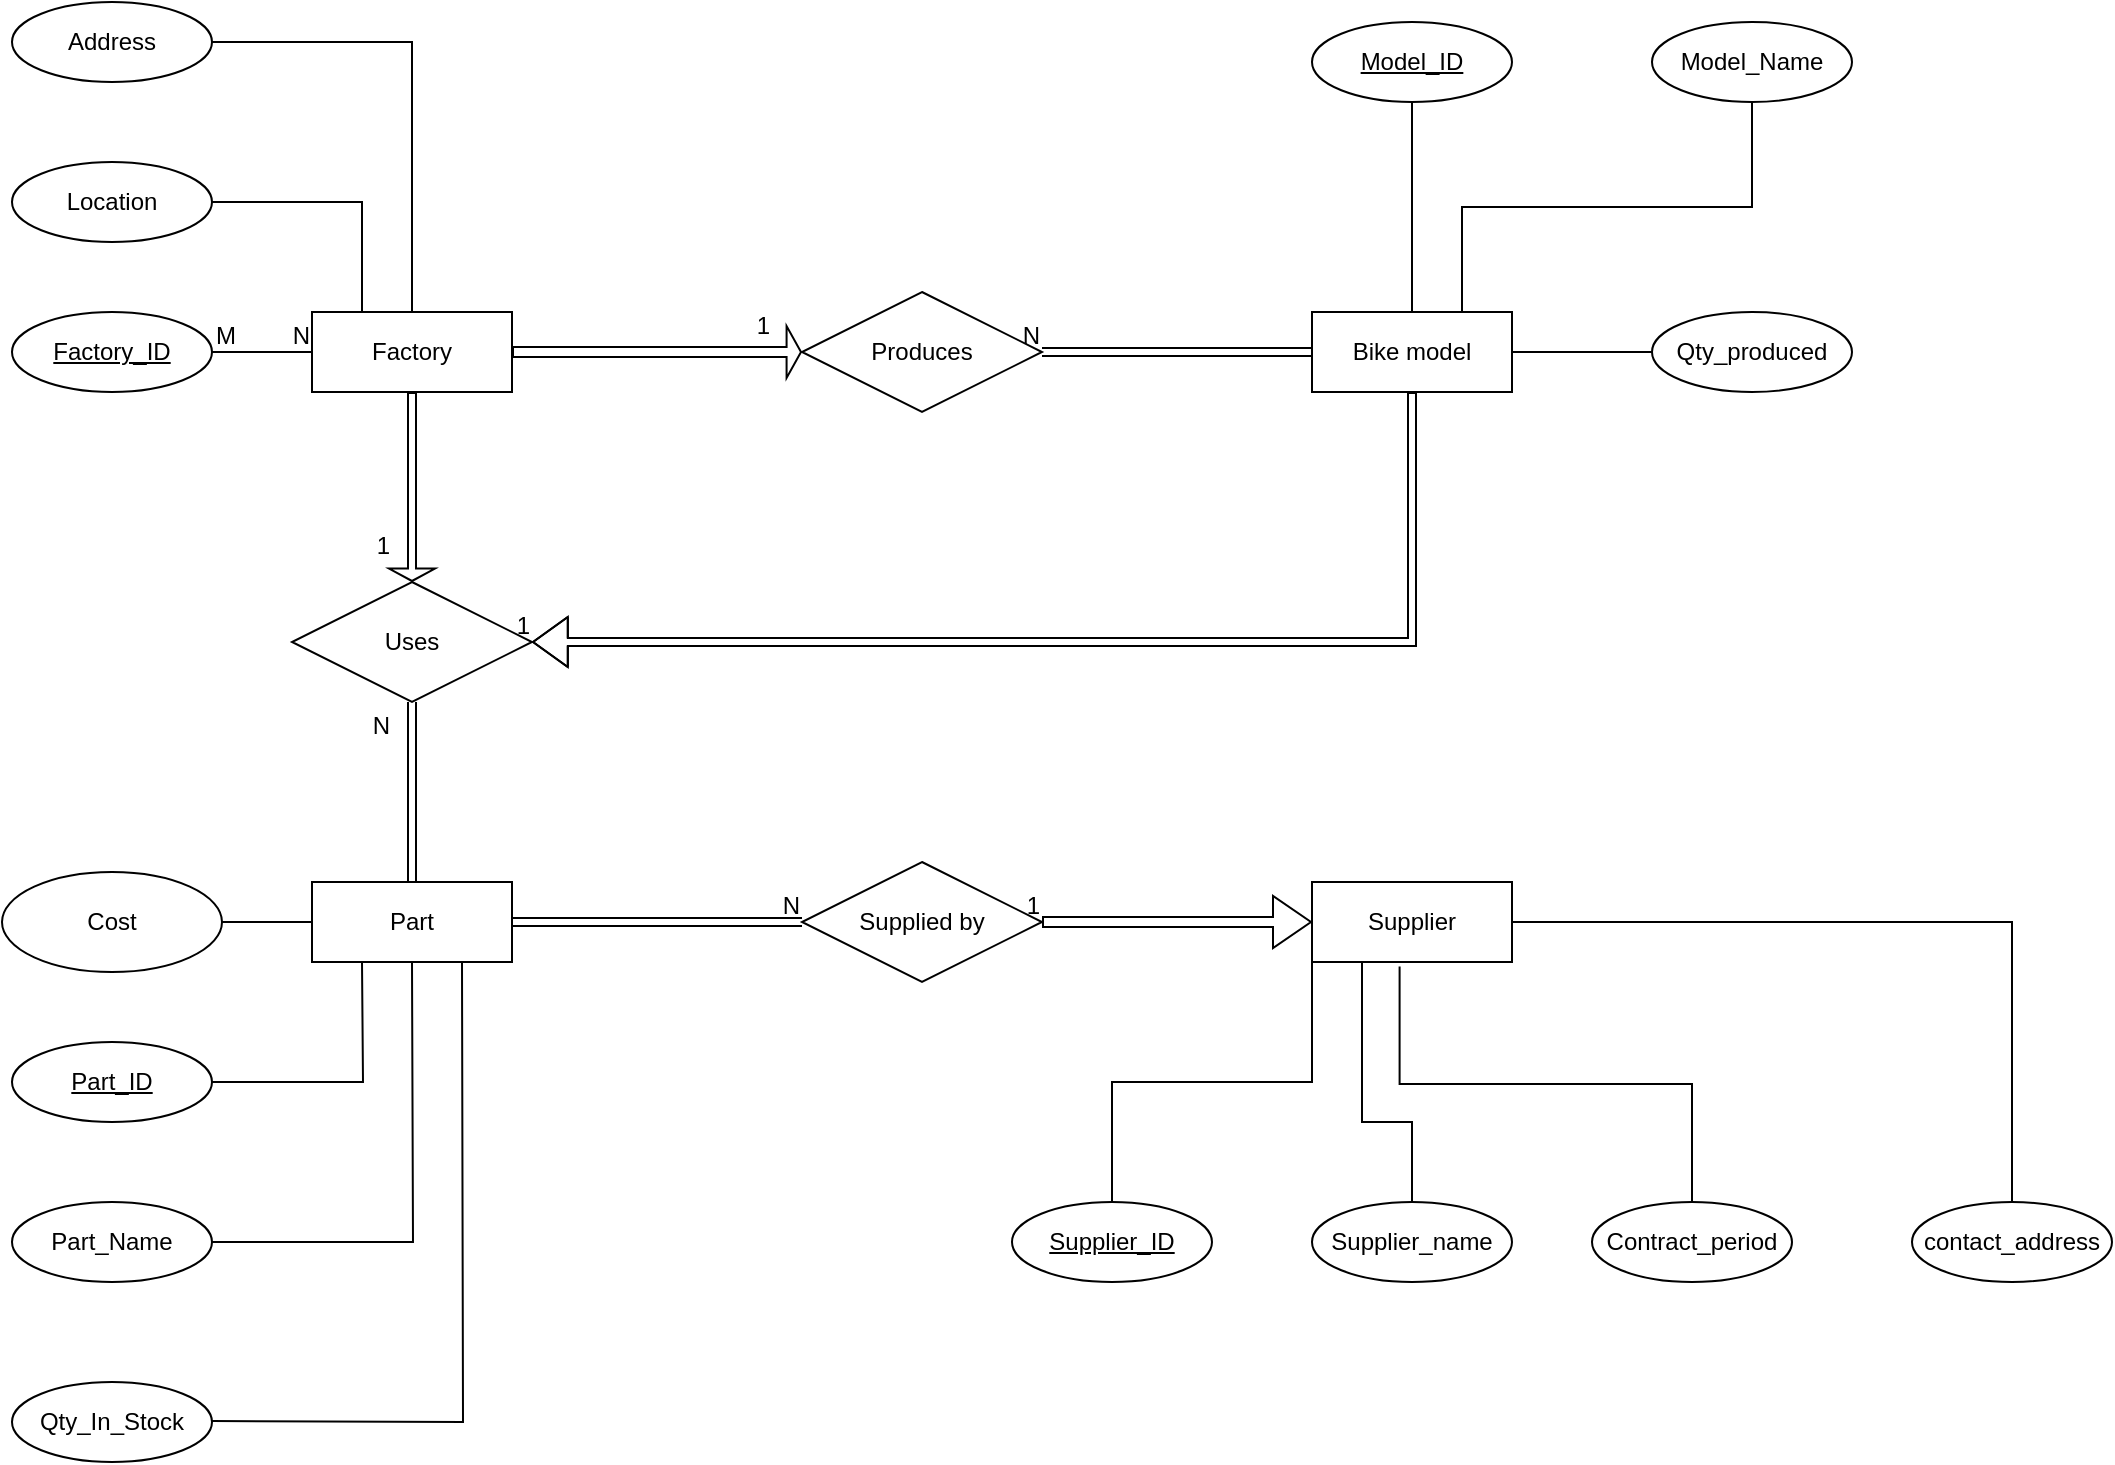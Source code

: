 <mxfile version="24.7.14">
  <diagram id="R2lEEEUBdFMjLlhIrx00" name="Page-1">
    <mxGraphModel dx="1846" dy="581" grid="1" gridSize="10" guides="1" tooltips="1" connect="1" arrows="1" fold="1" page="1" pageScale="1" pageWidth="850" pageHeight="1100" math="0" shadow="0" extFonts="Permanent Marker^https://fonts.googleapis.com/css?family=Permanent+Marker">
      <root>
        <mxCell id="0" />
        <mxCell id="1" parent="0" />
        <mxCell id="lG-DeSuz2KqsoeOrAYIB-4" value="Factory" style="whiteSpace=wrap;html=1;align=center;" parent="1" vertex="1">
          <mxGeometry x="120" y="235" width="100" height="40" as="geometry" />
        </mxCell>
        <mxCell id="lG-DeSuz2KqsoeOrAYIB-5" value="Bike model" style="whiteSpace=wrap;html=1;align=center;" parent="1" vertex="1">
          <mxGeometry x="620" y="235" width="100" height="40" as="geometry" />
        </mxCell>
        <mxCell id="lG-DeSuz2KqsoeOrAYIB-6" value="Supplier" style="whiteSpace=wrap;html=1;align=center;" parent="1" vertex="1">
          <mxGeometry x="620" y="520" width="100" height="40" as="geometry" />
        </mxCell>
        <mxCell id="lG-DeSuz2KqsoeOrAYIB-8" value="Supplied by" style="shape=rhombus;perimeter=rhombusPerimeter;whiteSpace=wrap;html=1;align=center;" parent="1" vertex="1">
          <mxGeometry x="365" y="510" width="120" height="60" as="geometry" />
        </mxCell>
        <mxCell id="lG-DeSuz2KqsoeOrAYIB-9" value="Uses" style="shape=rhombus;perimeter=rhombusPerimeter;whiteSpace=wrap;html=1;align=center;" parent="1" vertex="1">
          <mxGeometry x="110" y="370" width="120" height="60" as="geometry" />
        </mxCell>
        <mxCell id="lG-DeSuz2KqsoeOrAYIB-3" value="Produces" style="shape=rhombus;perimeter=rhombusPerimeter;whiteSpace=wrap;html=1;align=center;" parent="1" vertex="1">
          <mxGeometry x="365" y="225" width="120" height="60" as="geometry" />
        </mxCell>
        <mxCell id="lG-DeSuz2KqsoeOrAYIB-11" value="" style="shape=flexArrow;html=1;rounded=0;entryX=0;entryY=0.5;entryDx=0;entryDy=0;exitX=1;exitY=0.5;exitDx=0;exitDy=0;width=5;endSize=2.07;" parent="1" source="lG-DeSuz2KqsoeOrAYIB-4" target="lG-DeSuz2KqsoeOrAYIB-3" edge="1">
          <mxGeometry relative="1" as="geometry">
            <mxPoint x="510" y="440" as="sourcePoint" />
            <mxPoint x="350" y="440" as="targetPoint" />
          </mxGeometry>
        </mxCell>
        <mxCell id="lG-DeSuz2KqsoeOrAYIB-12" value="1" style="resizable=0;html=1;whiteSpace=wrap;align=right;verticalAlign=bottom;" parent="lG-DeSuz2KqsoeOrAYIB-11" connectable="0" vertex="1">
          <mxGeometry x="1" relative="1" as="geometry">
            <mxPoint x="-15" y="-5" as="offset" />
          </mxGeometry>
        </mxCell>
        <mxCell id="lG-DeSuz2KqsoeOrAYIB-13" value="" style="endArrow=none;html=1;rounded=0;exitX=0;exitY=0.5;exitDx=0;exitDy=0;entryX=1;entryY=0.5;entryDx=0;entryDy=0;shape=link;" parent="1" source="lG-DeSuz2KqsoeOrAYIB-5" target="lG-DeSuz2KqsoeOrAYIB-3" edge="1">
          <mxGeometry relative="1" as="geometry">
            <mxPoint x="350" y="440" as="sourcePoint" />
            <mxPoint x="510" y="440" as="targetPoint" />
          </mxGeometry>
        </mxCell>
        <mxCell id="lG-DeSuz2KqsoeOrAYIB-14" value="N" style="resizable=0;html=1;whiteSpace=wrap;align=right;verticalAlign=bottom;" parent="lG-DeSuz2KqsoeOrAYIB-13" connectable="0" vertex="1">
          <mxGeometry x="1" relative="1" as="geometry" />
        </mxCell>
        <mxCell id="lG-DeSuz2KqsoeOrAYIB-15" value="" style="shape=flexArrow;html=1;rounded=0;entryX=0.5;entryY=0;entryDx=0;entryDy=0;strokeWidth=1;endArrow=block;endFill=0;startArrow=none;startFill=0;endWidth=18;endSize=1.73;width=4;exitX=0.5;exitY=1;exitDx=0;exitDy=0;" parent="1" source="lG-DeSuz2KqsoeOrAYIB-4" target="lG-DeSuz2KqsoeOrAYIB-9" edge="1">
          <mxGeometry relative="1" as="geometry">
            <mxPoint x="220" y="300" as="sourcePoint" />
            <mxPoint x="510" y="440" as="targetPoint" />
          </mxGeometry>
        </mxCell>
        <mxCell id="lG-DeSuz2KqsoeOrAYIB-16" value="1" style="resizable=0;html=1;whiteSpace=wrap;align=right;verticalAlign=bottom;" parent="lG-DeSuz2KqsoeOrAYIB-15" connectable="0" vertex="1">
          <mxGeometry x="1" relative="1" as="geometry">
            <mxPoint x="-10" y="-10" as="offset" />
          </mxGeometry>
        </mxCell>
        <mxCell id="lG-DeSuz2KqsoeOrAYIB-17" value="" style="shape=link;html=1;rounded=0;exitX=0.5;exitY=0;exitDx=0;exitDy=0;entryX=0.5;entryY=1;entryDx=0;entryDy=0;" parent="1" target="lG-DeSuz2KqsoeOrAYIB-9" edge="1">
          <mxGeometry relative="1" as="geometry">
            <mxPoint x="170" y="520" as="sourcePoint" />
            <mxPoint x="510" y="440" as="targetPoint" />
          </mxGeometry>
        </mxCell>
        <mxCell id="lG-DeSuz2KqsoeOrAYIB-18" value="N" style="resizable=0;html=1;whiteSpace=wrap;align=right;verticalAlign=bottom;" parent="lG-DeSuz2KqsoeOrAYIB-17" connectable="0" vertex="1">
          <mxGeometry x="1" relative="1" as="geometry">
            <mxPoint x="-10" y="20" as="offset" />
          </mxGeometry>
        </mxCell>
        <mxCell id="lG-DeSuz2KqsoeOrAYIB-20" value="" style="shape=link;html=1;rounded=0;exitX=1;exitY=0.5;exitDx=0;exitDy=0;entryX=0;entryY=0.5;entryDx=0;entryDy=0;" parent="1" target="lG-DeSuz2KqsoeOrAYIB-8" edge="1">
          <mxGeometry relative="1" as="geometry">
            <mxPoint x="220" y="540" as="sourcePoint" />
            <mxPoint x="510" y="440" as="targetPoint" />
          </mxGeometry>
        </mxCell>
        <mxCell id="lG-DeSuz2KqsoeOrAYIB-21" value="N" style="resizable=0;html=1;whiteSpace=wrap;align=right;verticalAlign=bottom;" parent="lG-DeSuz2KqsoeOrAYIB-20" connectable="0" vertex="1">
          <mxGeometry x="1" relative="1" as="geometry" />
        </mxCell>
        <mxCell id="lG-DeSuz2KqsoeOrAYIB-22" value="" style="shape=flexArrow;html=1;rounded=0;entryX=1;entryY=0.5;entryDx=0;entryDy=0;exitX=0;exitY=0.5;exitDx=0;exitDy=0;width=5;endSize=4.2;startArrow=block;endArrow=none;endFill=0;" parent="1" source="lG-DeSuz2KqsoeOrAYIB-6" target="lG-DeSuz2KqsoeOrAYIB-8" edge="1">
          <mxGeometry relative="1" as="geometry">
            <mxPoint x="350" y="440" as="sourcePoint" />
            <mxPoint x="510" y="440" as="targetPoint" />
          </mxGeometry>
        </mxCell>
        <mxCell id="lG-DeSuz2KqsoeOrAYIB-23" value="1" style="resizable=0;html=1;whiteSpace=wrap;align=right;verticalAlign=bottom;" parent="lG-DeSuz2KqsoeOrAYIB-22" connectable="0" vertex="1">
          <mxGeometry x="1" relative="1" as="geometry" />
        </mxCell>
        <mxCell id="lG-DeSuz2KqsoeOrAYIB-25" value="" style="shape=flexArrow;html=1;rounded=0;entryX=1;entryY=0.5;entryDx=0;entryDy=0;exitX=0.5;exitY=1;exitDx=0;exitDy=0;edgeStyle=orthogonalEdgeStyle;width=4;endSize=5.47;" parent="1" source="lG-DeSuz2KqsoeOrAYIB-5" target="lG-DeSuz2KqsoeOrAYIB-9" edge="1">
          <mxGeometry relative="1" as="geometry">
            <mxPoint x="350" y="440" as="sourcePoint" />
            <mxPoint x="510" y="440" as="targetPoint" />
          </mxGeometry>
        </mxCell>
        <mxCell id="lG-DeSuz2KqsoeOrAYIB-26" value="1" style="resizable=0;html=1;whiteSpace=wrap;align=right;verticalAlign=bottom;" parent="lG-DeSuz2KqsoeOrAYIB-25" connectable="0" vertex="1">
          <mxGeometry x="1" relative="1" as="geometry" />
        </mxCell>
        <mxCell id="lG-DeSuz2KqsoeOrAYIB-27" value="Factory_ID" style="ellipse;whiteSpace=wrap;html=1;align=center;fontStyle=4;" parent="1" vertex="1">
          <mxGeometry x="-30" y="235" width="100" height="40" as="geometry" />
        </mxCell>
        <mxCell id="lG-DeSuz2KqsoeOrAYIB-28" value="" style="endArrow=none;html=1;rounded=0;exitX=1;exitY=0.5;exitDx=0;exitDy=0;entryX=0;entryY=0.5;entryDx=0;entryDy=0;" parent="1" source="lG-DeSuz2KqsoeOrAYIB-27" target="lG-DeSuz2KqsoeOrAYIB-4" edge="1">
          <mxGeometry relative="1" as="geometry">
            <mxPoint x="350" y="340" as="sourcePoint" />
            <mxPoint x="510" y="340" as="targetPoint" />
          </mxGeometry>
        </mxCell>
        <mxCell id="lG-DeSuz2KqsoeOrAYIB-29" value="M" style="resizable=0;html=1;whiteSpace=wrap;align=left;verticalAlign=bottom;" parent="lG-DeSuz2KqsoeOrAYIB-28" connectable="0" vertex="1">
          <mxGeometry x="-1" relative="1" as="geometry" />
        </mxCell>
        <mxCell id="lG-DeSuz2KqsoeOrAYIB-30" value="N" style="resizable=0;html=1;whiteSpace=wrap;align=right;verticalAlign=bottom;" parent="lG-DeSuz2KqsoeOrAYIB-28" connectable="0" vertex="1">
          <mxGeometry x="1" relative="1" as="geometry" />
        </mxCell>
        <mxCell id="lG-DeSuz2KqsoeOrAYIB-32" value="Location" style="ellipse;whiteSpace=wrap;html=1;align=center;" parent="1" vertex="1">
          <mxGeometry x="-30" y="160" width="100" height="40" as="geometry" />
        </mxCell>
        <mxCell id="lG-DeSuz2KqsoeOrAYIB-33" value="Address" style="ellipse;whiteSpace=wrap;html=1;align=center;" parent="1" vertex="1">
          <mxGeometry x="-30" y="80" width="100" height="40" as="geometry" />
        </mxCell>
        <mxCell id="lG-DeSuz2KqsoeOrAYIB-35" value="" style="endArrow=none;html=1;rounded=0;exitX=1;exitY=0.5;exitDx=0;exitDy=0;entryX=0.25;entryY=0;entryDx=0;entryDy=0;edgeStyle=orthogonalEdgeStyle;" parent="1" source="lG-DeSuz2KqsoeOrAYIB-32" target="lG-DeSuz2KqsoeOrAYIB-4" edge="1">
          <mxGeometry relative="1" as="geometry">
            <mxPoint x="350" y="340" as="sourcePoint" />
            <mxPoint x="510" y="340" as="targetPoint" />
          </mxGeometry>
        </mxCell>
        <mxCell id="lG-DeSuz2KqsoeOrAYIB-36" value="" style="endArrow=none;html=1;rounded=0;exitX=1;exitY=0.5;exitDx=0;exitDy=0;entryX=0.5;entryY=0;entryDx=0;entryDy=0;edgeStyle=orthogonalEdgeStyle;" parent="1" source="lG-DeSuz2KqsoeOrAYIB-33" target="lG-DeSuz2KqsoeOrAYIB-4" edge="1">
          <mxGeometry relative="1" as="geometry">
            <mxPoint x="350" y="340" as="sourcePoint" />
            <mxPoint x="510" y="340" as="targetPoint" />
          </mxGeometry>
        </mxCell>
        <mxCell id="lG-DeSuz2KqsoeOrAYIB-37" value="Part_ID" style="ellipse;whiteSpace=wrap;html=1;align=center;fontStyle=4;" parent="1" vertex="1">
          <mxGeometry x="-30" y="600" width="100" height="40" as="geometry" />
        </mxCell>
        <mxCell id="lG-DeSuz2KqsoeOrAYIB-38" value="Part_Name" style="ellipse;whiteSpace=wrap;html=1;align=center;" parent="1" vertex="1">
          <mxGeometry x="-30" y="680" width="100" height="40" as="geometry" />
        </mxCell>
        <mxCell id="lG-DeSuz2KqsoeOrAYIB-39" value="Qty_In_Stock" style="ellipse;whiteSpace=wrap;html=1;align=center;" parent="1" vertex="1">
          <mxGeometry x="-30" y="770" width="100" height="40" as="geometry" />
        </mxCell>
        <mxCell id="lG-DeSuz2KqsoeOrAYIB-40" value="" style="endArrow=none;html=1;rounded=0;exitX=1;exitY=0.5;exitDx=0;exitDy=0;entryX=0.25;entryY=1;entryDx=0;entryDy=0;edgeStyle=orthogonalEdgeStyle;" parent="1" source="lG-DeSuz2KqsoeOrAYIB-37" edge="1">
          <mxGeometry relative="1" as="geometry">
            <mxPoint x="350" y="740" as="sourcePoint" />
            <mxPoint x="145" y="560" as="targetPoint" />
          </mxGeometry>
        </mxCell>
        <mxCell id="lG-DeSuz2KqsoeOrAYIB-42" value="" style="endArrow=none;html=1;rounded=0;exitX=1;exitY=0.5;exitDx=0;exitDy=0;entryX=0.5;entryY=1;entryDx=0;entryDy=0;edgeStyle=orthogonalEdgeStyle;" parent="1" source="lG-DeSuz2KqsoeOrAYIB-38" edge="1">
          <mxGeometry relative="1" as="geometry">
            <mxPoint x="350" y="740" as="sourcePoint" />
            <mxPoint x="170" y="560" as="targetPoint" />
          </mxGeometry>
        </mxCell>
        <mxCell id="lG-DeSuz2KqsoeOrAYIB-43" value="" style="endArrow=none;html=1;rounded=0;entryX=0.75;entryY=1;entryDx=0;entryDy=0;edgeStyle=orthogonalEdgeStyle;" parent="1" edge="1">
          <mxGeometry relative="1" as="geometry">
            <mxPoint x="70" y="789.5" as="sourcePoint" />
            <mxPoint x="195" y="560" as="targetPoint" />
          </mxGeometry>
        </mxCell>
        <mxCell id="lG-DeSuz2KqsoeOrAYIB-45" value="Supplier_name" style="ellipse;whiteSpace=wrap;html=1;align=center;" parent="1" vertex="1">
          <mxGeometry x="620" y="680" width="100" height="40" as="geometry" />
        </mxCell>
        <mxCell id="lG-DeSuz2KqsoeOrAYIB-46" value="Supplier_ID" style="ellipse;whiteSpace=wrap;html=1;align=center;fontStyle=4;" parent="1" vertex="1">
          <mxGeometry x="470" y="680" width="100" height="40" as="geometry" />
        </mxCell>
        <mxCell id="lG-DeSuz2KqsoeOrAYIB-47" value="Contract_period" style="ellipse;whiteSpace=wrap;html=1;align=center;" parent="1" vertex="1">
          <mxGeometry x="760" y="680" width="100" height="40" as="geometry" />
        </mxCell>
        <mxCell id="lG-DeSuz2KqsoeOrAYIB-48" value="contact_address" style="ellipse;whiteSpace=wrap;html=1;align=center;" parent="1" vertex="1">
          <mxGeometry x="920" y="680" width="100" height="40" as="geometry" />
        </mxCell>
        <mxCell id="lG-DeSuz2KqsoeOrAYIB-49" value="" style="endArrow=none;html=1;rounded=0;exitX=0.5;exitY=0;exitDx=0;exitDy=0;entryX=0;entryY=1;entryDx=0;entryDy=0;edgeStyle=orthogonalEdgeStyle;" parent="1" source="lG-DeSuz2KqsoeOrAYIB-46" target="lG-DeSuz2KqsoeOrAYIB-6" edge="1">
          <mxGeometry relative="1" as="geometry">
            <mxPoint x="840" y="540" as="sourcePoint" />
            <mxPoint x="1000" y="540" as="targetPoint" />
          </mxGeometry>
        </mxCell>
        <mxCell id="lG-DeSuz2KqsoeOrAYIB-50" value="" style="endArrow=none;html=1;rounded=0;exitX=0.5;exitY=0;exitDx=0;exitDy=0;entryX=0.25;entryY=1;entryDx=0;entryDy=0;edgeStyle=orthogonalEdgeStyle;" parent="1" source="lG-DeSuz2KqsoeOrAYIB-45" target="lG-DeSuz2KqsoeOrAYIB-6" edge="1">
          <mxGeometry relative="1" as="geometry">
            <mxPoint x="840" y="540" as="sourcePoint" />
            <mxPoint x="1000" y="540" as="targetPoint" />
            <Array as="points">
              <mxPoint x="670" y="640" />
              <mxPoint x="645" y="640" />
            </Array>
          </mxGeometry>
        </mxCell>
        <mxCell id="lG-DeSuz2KqsoeOrAYIB-51" value="" style="endArrow=none;html=1;rounded=0;exitX=0.438;exitY=1.055;exitDx=0;exitDy=0;exitPerimeter=0;entryX=0.5;entryY=0;entryDx=0;entryDy=0;edgeStyle=elbowEdgeStyle;elbow=vertical;" parent="1" source="lG-DeSuz2KqsoeOrAYIB-6" target="lG-DeSuz2KqsoeOrAYIB-47" edge="1">
          <mxGeometry relative="1" as="geometry">
            <mxPoint x="840" y="540" as="sourcePoint" />
            <mxPoint x="1000" y="540" as="targetPoint" />
          </mxGeometry>
        </mxCell>
        <mxCell id="lG-DeSuz2KqsoeOrAYIB-52" value="" style="endArrow=none;html=1;rounded=0;exitX=1;exitY=0.5;exitDx=0;exitDy=0;entryX=0.5;entryY=0;entryDx=0;entryDy=0;edgeStyle=orthogonalEdgeStyle;" parent="1" source="lG-DeSuz2KqsoeOrAYIB-6" target="lG-DeSuz2KqsoeOrAYIB-48" edge="1">
          <mxGeometry relative="1" as="geometry">
            <mxPoint x="840" y="540" as="sourcePoint" />
            <mxPoint x="1000" y="540" as="targetPoint" />
          </mxGeometry>
        </mxCell>
        <mxCell id="lG-DeSuz2KqsoeOrAYIB-55" value="Model_ID" style="ellipse;whiteSpace=wrap;html=1;align=center;fontStyle=4;" parent="1" vertex="1">
          <mxGeometry x="620" y="90" width="100" height="40" as="geometry" />
        </mxCell>
        <mxCell id="lG-DeSuz2KqsoeOrAYIB-56" value="Model_Name" style="ellipse;whiteSpace=wrap;html=1;align=center;" parent="1" vertex="1">
          <mxGeometry x="790" y="90" width="100" height="40" as="geometry" />
        </mxCell>
        <mxCell id="lG-DeSuz2KqsoeOrAYIB-57" value="Qty_produced" style="ellipse;whiteSpace=wrap;html=1;align=center;" parent="1" vertex="1">
          <mxGeometry x="790" y="235" width="100" height="40" as="geometry" />
        </mxCell>
        <mxCell id="lG-DeSuz2KqsoeOrAYIB-58" value="" style="endArrow=none;html=1;rounded=0;exitX=0.5;exitY=1;exitDx=0;exitDy=0;entryX=0.5;entryY=0;entryDx=0;entryDy=0;" parent="1" source="lG-DeSuz2KqsoeOrAYIB-55" target="lG-DeSuz2KqsoeOrAYIB-5" edge="1">
          <mxGeometry relative="1" as="geometry">
            <mxPoint x="540" y="270" as="sourcePoint" />
            <mxPoint x="700" y="270" as="targetPoint" />
          </mxGeometry>
        </mxCell>
        <mxCell id="lG-DeSuz2KqsoeOrAYIB-60" value="" style="endArrow=none;html=1;rounded=0;exitX=0.5;exitY=1;exitDx=0;exitDy=0;entryX=0.75;entryY=0;entryDx=0;entryDy=0;edgeStyle=orthogonalEdgeStyle;" parent="1" source="lG-DeSuz2KqsoeOrAYIB-56" target="lG-DeSuz2KqsoeOrAYIB-5" edge="1">
          <mxGeometry relative="1" as="geometry">
            <mxPoint x="540" y="270" as="sourcePoint" />
            <mxPoint x="700" y="270" as="targetPoint" />
          </mxGeometry>
        </mxCell>
        <mxCell id="lG-DeSuz2KqsoeOrAYIB-61" value="" style="endArrow=none;html=1;rounded=0;exitX=0;exitY=0.5;exitDx=0;exitDy=0;entryX=1;entryY=0.5;entryDx=0;entryDy=0;" parent="1" source="lG-DeSuz2KqsoeOrAYIB-57" target="lG-DeSuz2KqsoeOrAYIB-5" edge="1">
          <mxGeometry relative="1" as="geometry">
            <mxPoint x="540" y="270" as="sourcePoint" />
            <mxPoint x="700" y="270" as="targetPoint" />
          </mxGeometry>
        </mxCell>
        <mxCell id="lG-DeSuz2KqsoeOrAYIB-62" value="Part" style="whiteSpace=wrap;html=1;align=center;" parent="1" vertex="1">
          <mxGeometry x="120" y="520" width="100" height="40" as="geometry" />
        </mxCell>
        <mxCell id="SNfqGnCm9uJv3Dc7MWaB-3" style="edgeStyle=orthogonalEdgeStyle;rounded=0;orthogonalLoop=1;jettySize=auto;html=1;exitX=1;exitY=0.5;exitDx=0;exitDy=0;endArrow=none;endFill=0;" edge="1" parent="1" source="SNfqGnCm9uJv3Dc7MWaB-1" target="lG-DeSuz2KqsoeOrAYIB-62">
          <mxGeometry relative="1" as="geometry" />
        </mxCell>
        <mxCell id="SNfqGnCm9uJv3Dc7MWaB-1" value="Cost" style="ellipse;whiteSpace=wrap;html=1;" vertex="1" parent="1">
          <mxGeometry x="-35" y="515" width="110" height="50" as="geometry" />
        </mxCell>
      </root>
    </mxGraphModel>
  </diagram>
</mxfile>
